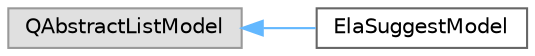 digraph "类继承关系图"
{
 // LATEX_PDF_SIZE
  bgcolor="transparent";
  edge [fontname=Helvetica,fontsize=10,labelfontname=Helvetica,labelfontsize=10];
  node [fontname=Helvetica,fontsize=10,shape=box,height=0.2,width=0.4];
  rankdir="LR";
  Node0 [id="Node000000",label="QAbstractListModel",height=0.2,width=0.4,color="grey60", fillcolor="#E0E0E0", style="filled",tooltip=" "];
  Node0 -> Node1 [id="edge292_Node000000_Node000001",dir="back",color="steelblue1",style="solid",tooltip=" "];
  Node1 [id="Node000001",label="ElaSuggestModel",height=0.2,width=0.4,color="grey40", fillcolor="white", style="filled",URL="$class_ela_suggest_model.html",tooltip="建议项模型，管理搜索建议项列表"];
}
